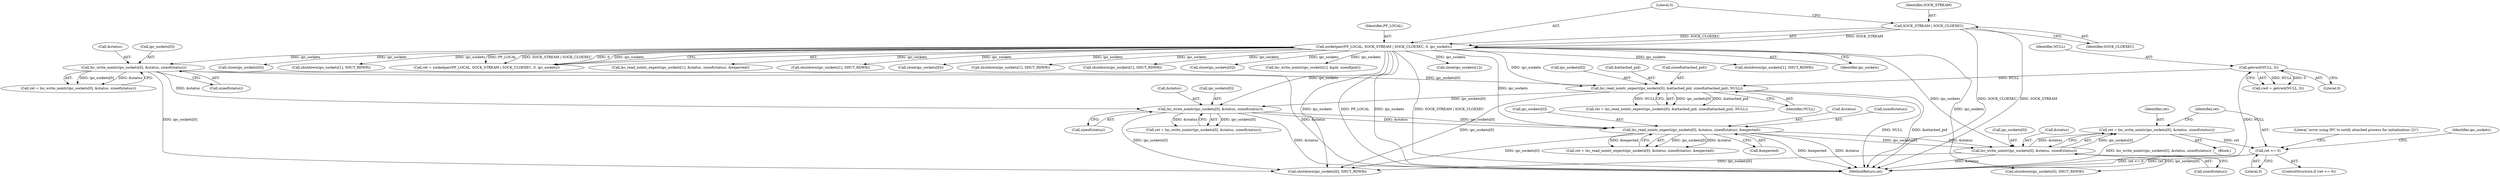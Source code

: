 digraph "0_lxc_81f466d05f2a89cb4f122ef7f593ff3f279b165c_1@API" {
"1000466" [label="(Call,ret = lxc_write_nointr(ipc_sockets[0], &status, sizeof(status)))"];
"1000468" [label="(Call,lxc_write_nointr(ipc_sockets[0], &status, sizeof(status)))"];
"1000441" [label="(Call,lxc_read_nointr_expect(ipc_sockets[0], &status, sizeof(status), &expected))"];
"1000281" [label="(Call,socketpair(PF_LOCAL, SOCK_STREAM | SOCK_CLOEXEC, 0, ipc_sockets))"];
"1000283" [label="(Call,SOCK_STREAM | SOCK_CLOEXEC)"];
"1000420" [label="(Call,lxc_write_nointr(ipc_sockets[0], &status, sizeof(status)))"];
"1000369" [label="(Call,lxc_read_nointr_expect(ipc_sockets[0], &attached_pid, sizeof(attached_pid), NULL))"];
"1000351" [label="(Call,lxc_write_nointr(ipc_sockets[0], &status, sizeof(status)))"];
"1000244" [label="(Call,getcwd(NULL, 0))"];
"1000477" [label="(Call,ret <= 0)"];
"1000285" [label="(Identifier,SOCK_CLOEXEC)"];
"1000439" [label="(Call,ret = lxc_read_nointr_expect(ipc_sockets[0], &status, sizeof(status), &expected))"];
"1000279" [label="(Call,ret = socketpair(PF_LOCAL, SOCK_STREAM | SOCK_CLOEXEC, 0, ipc_sockets))"];
"1000242" [label="(Call,cwd = getcwd(NULL, 0))"];
"1000326" [label="(Call,close(ipc_sockets[1]))"];
"1000482" [label="(Literal,\"error using IPC to notify attached process for initialization (2)\")"];
"1000370" [label="(Call,ipc_sockets[0])"];
"1000467" [label="(Identifier,ret)"];
"1000685" [label="(Call,shutdown(ipc_sockets[1], SHUT_RDWR))"];
"1000287" [label="(Identifier,ipc_sockets)"];
"1000355" [label="(Call,&status)"];
"1000445" [label="(Call,&status)"];
"1000321" [label="(Block,)"];
"1000349" [label="(Call,ret = lxc_write_nointr(ipc_sockets[0], &status, sizeof(status)))"];
"1000486" [label="(Identifier,ipc_sockets)"];
"1000246" [label="(Literal,0)"];
"1000281" [label="(Call,socketpair(PF_LOCAL, SOCK_STREAM | SOCK_CLOEXEC, 0, ipc_sockets))"];
"1000522" [label="(Call,close(ipc_sockets[0]))"];
"1000552" [label="(Call,shutdown(ipc_sockets[1], SHUT_RDWR))"];
"1000424" [label="(Call,&status)"];
"1000367" [label="(Call,ret = lxc_read_nointr_expect(ipc_sockets[0], &attached_pid, sizeof(attached_pid), NULL))"];
"1000478" [label="(Identifier,ret)"];
"1000373" [label="(Call,&attached_pid)"];
"1000284" [label="(Identifier,SOCK_STREAM)"];
"1000502" [label="(Call,shutdown(ipc_sockets[0], SHUT_RDWR))"];
"1000695" [label="(MethodReturn,int)"];
"1000466" [label="(Call,ret = lxc_write_nointr(ipc_sockets[0], &status, sizeof(status)))"];
"1000286" [label="(Literal,0)"];
"1000535" [label="(Call,lxc_read_nointr_expect(ipc_sockets[1], &status, sizeof(status), &expected))"];
"1000474" [label="(Call,sizeof(status))"];
"1000468" [label="(Call,lxc_write_nointr(ipc_sockets[0], &status, sizeof(status)))"];
"1000418" [label="(Call,ret = lxc_write_nointr(ipc_sockets[0], &status, sizeof(status)))"];
"1000479" [label="(Literal,0)"];
"1000449" [label="(Call,&expected)"];
"1000609" [label="(Call,shutdown(ipc_sockets[1], SHUT_RDWR))"];
"1000477" [label="(Call,ret <= 0)"];
"1000441" [label="(Call,lxc_read_nointr_expect(ipc_sockets[0], &status, sizeof(status), &expected))"];
"1000245" [label="(Identifier,NULL)"];
"1000375" [label="(Call,sizeof(attached_pid))"];
"1000472" [label="(Call,&status)"];
"1000489" [label="(Call,close(ipc_sockets[0]))"];
"1000421" [label="(Call,ipc_sockets[0])"];
"1000377" [label="(Identifier,NULL)"];
"1000659" [label="(Call,shutdown(ipc_sockets[1], SHUT_RDWR))"];
"1000476" [label="(ControlStructure,if (ret <= 0))"];
"1000282" [label="(Identifier,PF_LOCAL)"];
"1000587" [label="(Call,shutdown(ipc_sockets[1], SHUT_RDWR))"];
"1000244" [label="(Call,getcwd(NULL, 0))"];
"1000426" [label="(Call,sizeof(status))"];
"1000507" [label="(Call,close(ipc_sockets[0]))"];
"1000283" [label="(Call,SOCK_STREAM | SOCK_CLOEXEC)"];
"1000420" [label="(Call,lxc_write_nointr(ipc_sockets[0], &status, sizeof(status)))"];
"1000469" [label="(Call,ipc_sockets[0])"];
"1000357" [label="(Call,sizeof(status))"];
"1000447" [label="(Call,sizeof(status))"];
"1000669" [label="(Call,lxc_write_nointr(ipc_sockets[1], &pid, sizeof(pid)))"];
"1000484" [label="(Call,shutdown(ipc_sockets[0], SHUT_RDWR))"];
"1000442" [label="(Call,ipc_sockets[0])"];
"1000352" [label="(Call,ipc_sockets[0])"];
"1000351" [label="(Call,lxc_write_nointr(ipc_sockets[0], &status, sizeof(status)))"];
"1000369" [label="(Call,lxc_read_nointr_expect(ipc_sockets[0], &attached_pid, sizeof(attached_pid), NULL))"];
"1000466" -> "1000321"  [label="AST: "];
"1000466" -> "1000468"  [label="CFG: "];
"1000467" -> "1000466"  [label="AST: "];
"1000468" -> "1000466"  [label="AST: "];
"1000478" -> "1000466"  [label="CFG: "];
"1000466" -> "1000695"  [label="DDG: lxc_write_nointr(ipc_sockets[0], &status, sizeof(status))"];
"1000468" -> "1000466"  [label="DDG: ipc_sockets[0]"];
"1000468" -> "1000466"  [label="DDG: &status"];
"1000466" -> "1000477"  [label="DDG: ret"];
"1000468" -> "1000474"  [label="CFG: "];
"1000469" -> "1000468"  [label="AST: "];
"1000472" -> "1000468"  [label="AST: "];
"1000474" -> "1000468"  [label="AST: "];
"1000468" -> "1000695"  [label="DDG: &status"];
"1000441" -> "1000468"  [label="DDG: ipc_sockets[0]"];
"1000441" -> "1000468"  [label="DDG: &status"];
"1000281" -> "1000468"  [label="DDG: ipc_sockets"];
"1000468" -> "1000484"  [label="DDG: ipc_sockets[0]"];
"1000468" -> "1000502"  [label="DDG: ipc_sockets[0]"];
"1000441" -> "1000439"  [label="AST: "];
"1000441" -> "1000449"  [label="CFG: "];
"1000442" -> "1000441"  [label="AST: "];
"1000445" -> "1000441"  [label="AST: "];
"1000447" -> "1000441"  [label="AST: "];
"1000449" -> "1000441"  [label="AST: "];
"1000439" -> "1000441"  [label="CFG: "];
"1000441" -> "1000695"  [label="DDG: &expected"];
"1000441" -> "1000695"  [label="DDG: &status"];
"1000441" -> "1000439"  [label="DDG: ipc_sockets[0]"];
"1000441" -> "1000439"  [label="DDG: &status"];
"1000441" -> "1000439"  [label="DDG: &expected"];
"1000281" -> "1000441"  [label="DDG: ipc_sockets"];
"1000420" -> "1000441"  [label="DDG: ipc_sockets[0]"];
"1000420" -> "1000441"  [label="DDG: &status"];
"1000441" -> "1000502"  [label="DDG: ipc_sockets[0]"];
"1000281" -> "1000279"  [label="AST: "];
"1000281" -> "1000287"  [label="CFG: "];
"1000282" -> "1000281"  [label="AST: "];
"1000283" -> "1000281"  [label="AST: "];
"1000286" -> "1000281"  [label="AST: "];
"1000287" -> "1000281"  [label="AST: "];
"1000279" -> "1000281"  [label="CFG: "];
"1000281" -> "1000695"  [label="DDG: PF_LOCAL"];
"1000281" -> "1000695"  [label="DDG: ipc_sockets"];
"1000281" -> "1000695"  [label="DDG: SOCK_STREAM | SOCK_CLOEXEC"];
"1000281" -> "1000279"  [label="DDG: PF_LOCAL"];
"1000281" -> "1000279"  [label="DDG: SOCK_STREAM | SOCK_CLOEXEC"];
"1000281" -> "1000279"  [label="DDG: 0"];
"1000281" -> "1000279"  [label="DDG: ipc_sockets"];
"1000283" -> "1000281"  [label="DDG: SOCK_STREAM"];
"1000283" -> "1000281"  [label="DDG: SOCK_CLOEXEC"];
"1000281" -> "1000326"  [label="DDG: ipc_sockets"];
"1000281" -> "1000351"  [label="DDG: ipc_sockets"];
"1000281" -> "1000369"  [label="DDG: ipc_sockets"];
"1000281" -> "1000420"  [label="DDG: ipc_sockets"];
"1000281" -> "1000484"  [label="DDG: ipc_sockets"];
"1000281" -> "1000489"  [label="DDG: ipc_sockets"];
"1000281" -> "1000502"  [label="DDG: ipc_sockets"];
"1000281" -> "1000507"  [label="DDG: ipc_sockets"];
"1000281" -> "1000522"  [label="DDG: ipc_sockets"];
"1000281" -> "1000535"  [label="DDG: ipc_sockets"];
"1000281" -> "1000552"  [label="DDG: ipc_sockets"];
"1000281" -> "1000587"  [label="DDG: ipc_sockets"];
"1000281" -> "1000609"  [label="DDG: ipc_sockets"];
"1000281" -> "1000659"  [label="DDG: ipc_sockets"];
"1000281" -> "1000669"  [label="DDG: ipc_sockets"];
"1000281" -> "1000685"  [label="DDG: ipc_sockets"];
"1000283" -> "1000285"  [label="CFG: "];
"1000284" -> "1000283"  [label="AST: "];
"1000285" -> "1000283"  [label="AST: "];
"1000286" -> "1000283"  [label="CFG: "];
"1000283" -> "1000695"  [label="DDG: SOCK_CLOEXEC"];
"1000283" -> "1000695"  [label="DDG: SOCK_STREAM"];
"1000420" -> "1000418"  [label="AST: "];
"1000420" -> "1000426"  [label="CFG: "];
"1000421" -> "1000420"  [label="AST: "];
"1000424" -> "1000420"  [label="AST: "];
"1000426" -> "1000420"  [label="AST: "];
"1000418" -> "1000420"  [label="CFG: "];
"1000420" -> "1000695"  [label="DDG: &status"];
"1000420" -> "1000418"  [label="DDG: ipc_sockets[0]"];
"1000420" -> "1000418"  [label="DDG: &status"];
"1000369" -> "1000420"  [label="DDG: ipc_sockets[0]"];
"1000351" -> "1000420"  [label="DDG: &status"];
"1000420" -> "1000502"  [label="DDG: ipc_sockets[0]"];
"1000369" -> "1000367"  [label="AST: "];
"1000369" -> "1000377"  [label="CFG: "];
"1000370" -> "1000369"  [label="AST: "];
"1000373" -> "1000369"  [label="AST: "];
"1000375" -> "1000369"  [label="AST: "];
"1000377" -> "1000369"  [label="AST: "];
"1000367" -> "1000369"  [label="CFG: "];
"1000369" -> "1000695"  [label="DDG: NULL"];
"1000369" -> "1000695"  [label="DDG: &attached_pid"];
"1000369" -> "1000367"  [label="DDG: ipc_sockets[0]"];
"1000369" -> "1000367"  [label="DDG: &attached_pid"];
"1000369" -> "1000367"  [label="DDG: NULL"];
"1000351" -> "1000369"  [label="DDG: ipc_sockets[0]"];
"1000244" -> "1000369"  [label="DDG: NULL"];
"1000369" -> "1000502"  [label="DDG: ipc_sockets[0]"];
"1000351" -> "1000349"  [label="AST: "];
"1000351" -> "1000357"  [label="CFG: "];
"1000352" -> "1000351"  [label="AST: "];
"1000355" -> "1000351"  [label="AST: "];
"1000357" -> "1000351"  [label="AST: "];
"1000349" -> "1000351"  [label="CFG: "];
"1000351" -> "1000695"  [label="DDG: &status"];
"1000351" -> "1000349"  [label="DDG: ipc_sockets[0]"];
"1000351" -> "1000349"  [label="DDG: &status"];
"1000351" -> "1000502"  [label="DDG: ipc_sockets[0]"];
"1000244" -> "1000242"  [label="AST: "];
"1000244" -> "1000246"  [label="CFG: "];
"1000245" -> "1000244"  [label="AST: "];
"1000246" -> "1000244"  [label="AST: "];
"1000242" -> "1000244"  [label="CFG: "];
"1000244" -> "1000695"  [label="DDG: NULL"];
"1000244" -> "1000242"  [label="DDG: NULL"];
"1000244" -> "1000242"  [label="DDG: 0"];
"1000477" -> "1000476"  [label="AST: "];
"1000477" -> "1000479"  [label="CFG: "];
"1000478" -> "1000477"  [label="AST: "];
"1000479" -> "1000477"  [label="AST: "];
"1000482" -> "1000477"  [label="CFG: "];
"1000486" -> "1000477"  [label="CFG: "];
"1000477" -> "1000695"  [label="DDG: ret <= 0"];
"1000477" -> "1000695"  [label="DDG: ret"];
}
